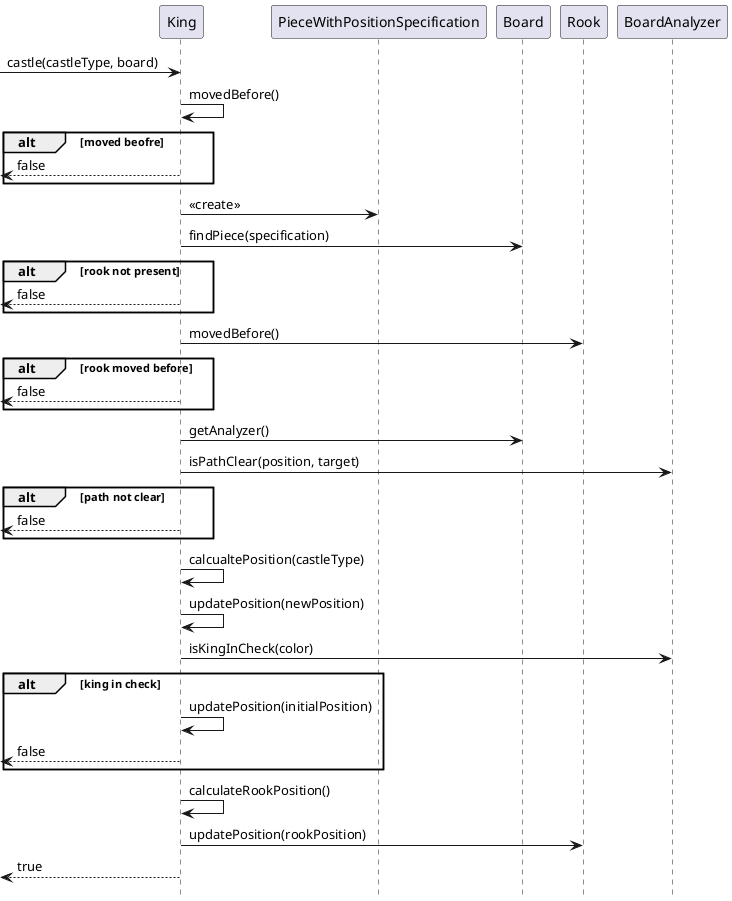 @startuml

[-> King: castle(castleType, board)

King -> King: movedBefore()
alt moved beofre
	King -->[: false
end

King -> PieceWithPositionSpecification: <<create>>
King -> Board: findPiece(specification)
alt rook not present
	King -->[: false
end

King -> Rook: movedBefore()
alt rook moved before
	King -->[: false
end

King -> Board: getAnalyzer()
King -> BoardAnalyzer: isPathClear(position, target)
alt path not clear
	King -->[: false
end

King -> King: calcualtePosition(castleType)
King -> King: updatePosition(newPosition)
King -> BoardAnalyzer: isKingInCheck(color)
alt king in check
	King -> King: updatePosition(initialPosition)
	King -->[: false
end

King -> King: calculateRookPosition()
King -> Rook: updatePosition(rookPosition)
King -->[: true

hide footbox
@enduml